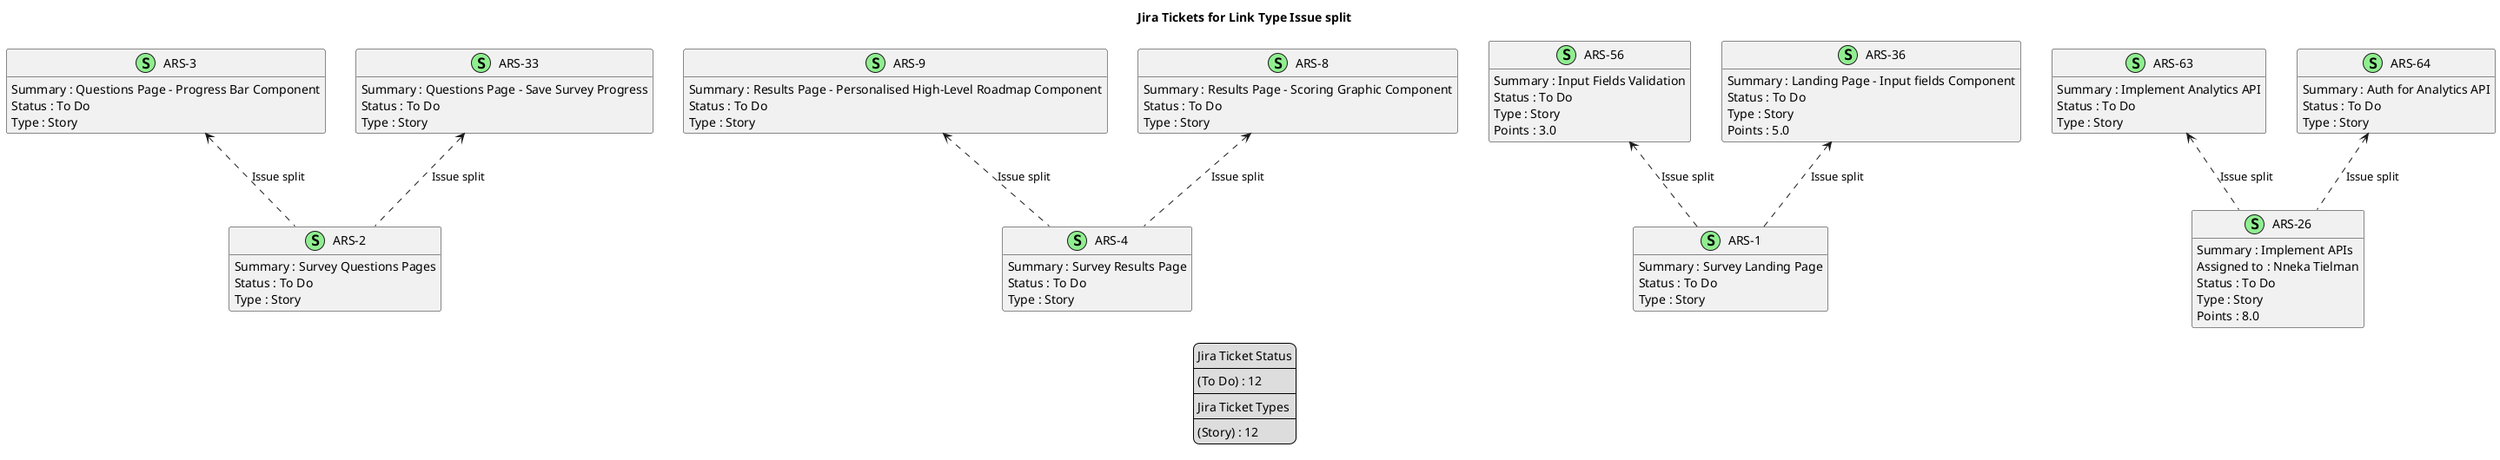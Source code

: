 @startuml
'https://plantuml.com/class-diagram

' GENERATE CLASS DIAGRAM ===========
' Generated at    : Tue May 14 15:35:46 CEST 2024

title Jira Tickets for Link Type Issue split
hide empty members

legend
Jira Ticket Status
----
(To Do) : 12
----
Jira Ticket Types
----
(Story) : 12
end legend


' Tickets =======
class "ARS-3" << (S,lightgreen) >> {
  Summary : Questions Page - Progress Bar Component
  Status : To Do
  Type : Story
}

class "ARS-4" << (S,lightgreen) >> {
  Summary : Survey Results Page
  Status : To Do
  Type : Story
}

class "ARS-9" << (S,lightgreen) >> {
  Summary : Results Page - Personalised High-Level Roadmap Component
  Status : To Do
  Type : Story
}

class "ARS-8" << (S,lightgreen) >> {
  Summary : Results Page - Scoring Graphic Component
  Status : To Do
  Type : Story
}

class "ARS-56" << (S,lightgreen) >> {
  Summary : Input Fields Validation
  Status : To Do
  Type : Story
  Points : 3.0
}

class "ARS-36" << (S,lightgreen) >> {
  Summary : Landing Page - Input fields Component
  Status : To Do
  Type : Story
  Points : 5.0
}

class "ARS-26" << (S,lightgreen) >> {
  Summary : Implement APIs
  Assigned to : Nneka Tielman
  Status : To Do
  Type : Story
  Points : 8.0
}

class "ARS-1" << (S,lightgreen) >> {
  Summary : Survey Landing Page
  Status : To Do
  Type : Story
}

class "ARS-63" << (S,lightgreen) >> {
  Summary : Implement Analytics API
  Status : To Do
  Type : Story
}

class "ARS-64" << (S,lightgreen) >> {
  Summary : Auth for Analytics API
  Status : To Do
  Type : Story
}

class "ARS-2" << (S,lightgreen) >> {
  Summary : Survey Questions Pages
  Status : To Do
  Type : Story
}

class "ARS-33" << (S,lightgreen) >> {
  Summary : Questions Page - Save Survey Progress
  Status : To Do
  Type : Story
}



' Links =======
"ARS-56" <.. "ARS-1" : Issue split

"ARS-63" <.. "ARS-26" : Issue split

"ARS-64" <.. "ARS-26" : Issue split

"ARS-3" <.. "ARS-2" : Issue split

"ARS-9" <.. "ARS-4" : Issue split

"ARS-8" <.. "ARS-4" : Issue split

"ARS-36" <.. "ARS-1" : Issue split

"ARS-33" <.. "ARS-2" : Issue split



@enduml
